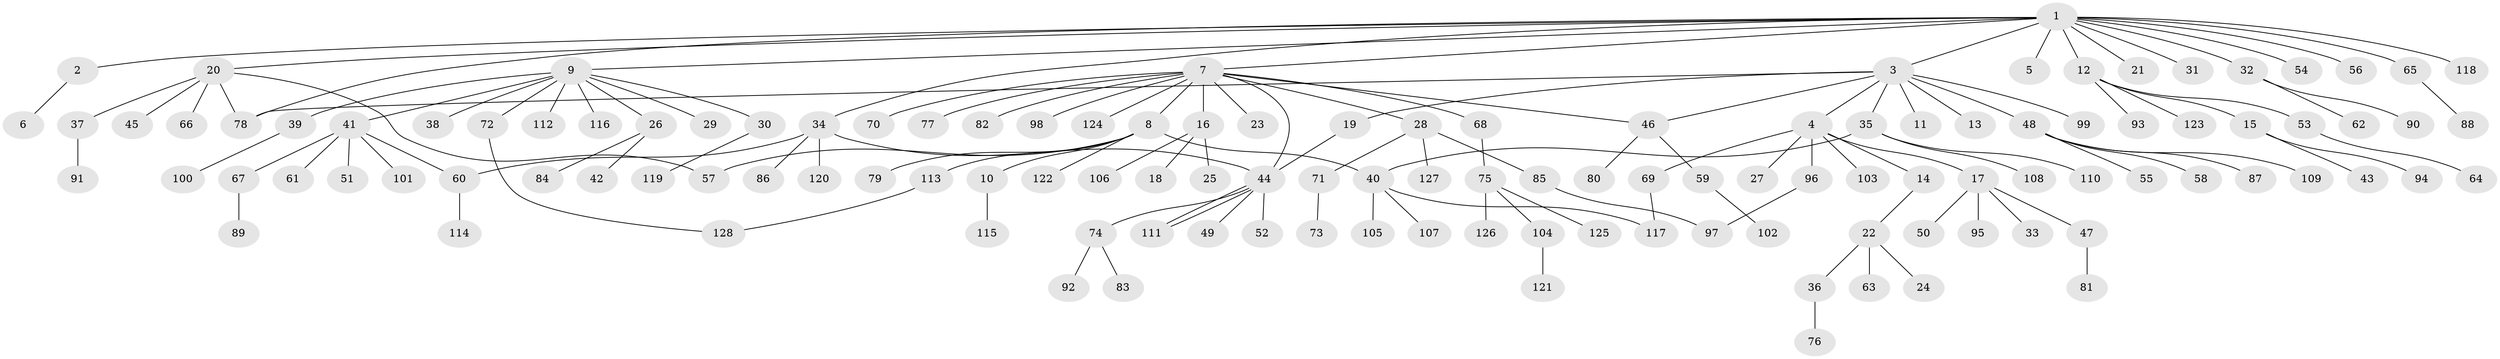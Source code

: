 // Generated by graph-tools (version 1.1) at 2025/14/03/09/25 04:14:35]
// undirected, 128 vertices, 139 edges
graph export_dot {
graph [start="1"]
  node [color=gray90,style=filled];
  1;
  2;
  3;
  4;
  5;
  6;
  7;
  8;
  9;
  10;
  11;
  12;
  13;
  14;
  15;
  16;
  17;
  18;
  19;
  20;
  21;
  22;
  23;
  24;
  25;
  26;
  27;
  28;
  29;
  30;
  31;
  32;
  33;
  34;
  35;
  36;
  37;
  38;
  39;
  40;
  41;
  42;
  43;
  44;
  45;
  46;
  47;
  48;
  49;
  50;
  51;
  52;
  53;
  54;
  55;
  56;
  57;
  58;
  59;
  60;
  61;
  62;
  63;
  64;
  65;
  66;
  67;
  68;
  69;
  70;
  71;
  72;
  73;
  74;
  75;
  76;
  77;
  78;
  79;
  80;
  81;
  82;
  83;
  84;
  85;
  86;
  87;
  88;
  89;
  90;
  91;
  92;
  93;
  94;
  95;
  96;
  97;
  98;
  99;
  100;
  101;
  102;
  103;
  104;
  105;
  106;
  107;
  108;
  109;
  110;
  111;
  112;
  113;
  114;
  115;
  116;
  117;
  118;
  119;
  120;
  121;
  122;
  123;
  124;
  125;
  126;
  127;
  128;
  1 -- 2;
  1 -- 3;
  1 -- 5;
  1 -- 7;
  1 -- 9;
  1 -- 12;
  1 -- 20;
  1 -- 21;
  1 -- 31;
  1 -- 32;
  1 -- 34;
  1 -- 54;
  1 -- 56;
  1 -- 65;
  1 -- 78;
  1 -- 118;
  2 -- 6;
  3 -- 4;
  3 -- 11;
  3 -- 13;
  3 -- 19;
  3 -- 35;
  3 -- 46;
  3 -- 48;
  3 -- 78;
  3 -- 99;
  4 -- 14;
  4 -- 17;
  4 -- 27;
  4 -- 69;
  4 -- 96;
  4 -- 103;
  7 -- 8;
  7 -- 16;
  7 -- 23;
  7 -- 28;
  7 -- 44;
  7 -- 46;
  7 -- 68;
  7 -- 70;
  7 -- 77;
  7 -- 82;
  7 -- 98;
  7 -- 124;
  8 -- 10;
  8 -- 40;
  8 -- 57;
  8 -- 79;
  8 -- 113;
  8 -- 122;
  9 -- 26;
  9 -- 29;
  9 -- 30;
  9 -- 38;
  9 -- 39;
  9 -- 41;
  9 -- 72;
  9 -- 112;
  9 -- 116;
  10 -- 115;
  12 -- 15;
  12 -- 53;
  12 -- 93;
  12 -- 123;
  14 -- 22;
  15 -- 43;
  15 -- 94;
  16 -- 18;
  16 -- 25;
  16 -- 106;
  17 -- 33;
  17 -- 47;
  17 -- 50;
  17 -- 95;
  19 -- 44;
  20 -- 37;
  20 -- 45;
  20 -- 57;
  20 -- 66;
  20 -- 78;
  22 -- 24;
  22 -- 36;
  22 -- 63;
  26 -- 42;
  26 -- 84;
  28 -- 71;
  28 -- 85;
  28 -- 127;
  30 -- 119;
  32 -- 62;
  32 -- 90;
  34 -- 44;
  34 -- 60;
  34 -- 86;
  34 -- 120;
  35 -- 40;
  35 -- 108;
  35 -- 110;
  36 -- 76;
  37 -- 91;
  39 -- 100;
  40 -- 105;
  40 -- 107;
  40 -- 117;
  41 -- 51;
  41 -- 60;
  41 -- 61;
  41 -- 67;
  41 -- 101;
  44 -- 49;
  44 -- 52;
  44 -- 74;
  44 -- 111;
  44 -- 111;
  46 -- 59;
  46 -- 80;
  47 -- 81;
  48 -- 55;
  48 -- 58;
  48 -- 87;
  48 -- 109;
  53 -- 64;
  59 -- 102;
  60 -- 114;
  65 -- 88;
  67 -- 89;
  68 -- 75;
  69 -- 117;
  71 -- 73;
  72 -- 128;
  74 -- 83;
  74 -- 92;
  75 -- 104;
  75 -- 125;
  75 -- 126;
  85 -- 97;
  96 -- 97;
  104 -- 121;
  113 -- 128;
}
